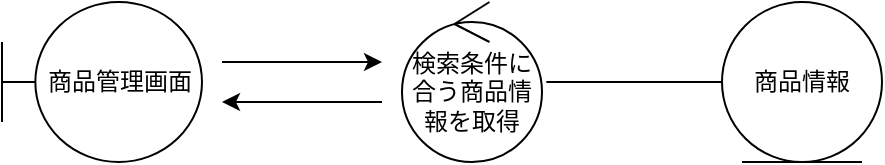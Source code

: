<mxfile>
    <diagram id="VURpgKcTNoZjyr2Uslmi" name="ページ1">
        <mxGraphModel dx="720" dy="576" grid="1" gridSize="10" guides="1" tooltips="1" connect="1" arrows="1" fold="1" page="1" pageScale="1" pageWidth="1169" pageHeight="827" math="0" shadow="0">
            <root>
                <mxCell id="0"/>
                <mxCell id="1" parent="0"/>
                <mxCell id="2" value="商品管理画面" style="shape=umlBoundary;whiteSpace=wrap;html=1;" vertex="1" parent="1">
                    <mxGeometry x="160" y="120" width="100" height="80" as="geometry"/>
                </mxCell>
                <mxCell id="4" value="検索条件に合う商品情報を取得" style="ellipse;shape=umlControl;whiteSpace=wrap;html=1;" vertex="1" parent="1">
                    <mxGeometry x="360" y="120" width="70" height="80" as="geometry"/>
                </mxCell>
                <mxCell id="5" value="商品情報" style="ellipse;shape=umlEntity;whiteSpace=wrap;html=1;" vertex="1" parent="1">
                    <mxGeometry x="520" y="120" width="80" height="80" as="geometry"/>
                </mxCell>
                <mxCell id="6" value="" style="endArrow=classic;html=1;" edge="1" parent="1">
                    <mxGeometry width="50" height="50" relative="1" as="geometry">
                        <mxPoint x="270" y="150" as="sourcePoint"/>
                        <mxPoint x="350" y="150" as="targetPoint"/>
                    </mxGeometry>
                </mxCell>
                <mxCell id="7" value="" style="endArrow=classic;html=1;" edge="1" parent="1">
                    <mxGeometry width="50" height="50" relative="1" as="geometry">
                        <mxPoint x="350" y="170" as="sourcePoint"/>
                        <mxPoint x="270" y="170" as="targetPoint"/>
                    </mxGeometry>
                </mxCell>
                <mxCell id="8" value="" style="endArrow=none;html=1;entryX=0;entryY=0.5;entryDx=0;entryDy=0;exitX=1.031;exitY=0.5;exitDx=0;exitDy=0;exitPerimeter=0;" edge="1" parent="1" source="4" target="5">
                    <mxGeometry width="50" height="50" relative="1" as="geometry">
                        <mxPoint x="340" y="320" as="sourcePoint"/>
                        <mxPoint x="390" y="270" as="targetPoint"/>
                    </mxGeometry>
                </mxCell>
            </root>
        </mxGraphModel>
    </diagram>
</mxfile>
